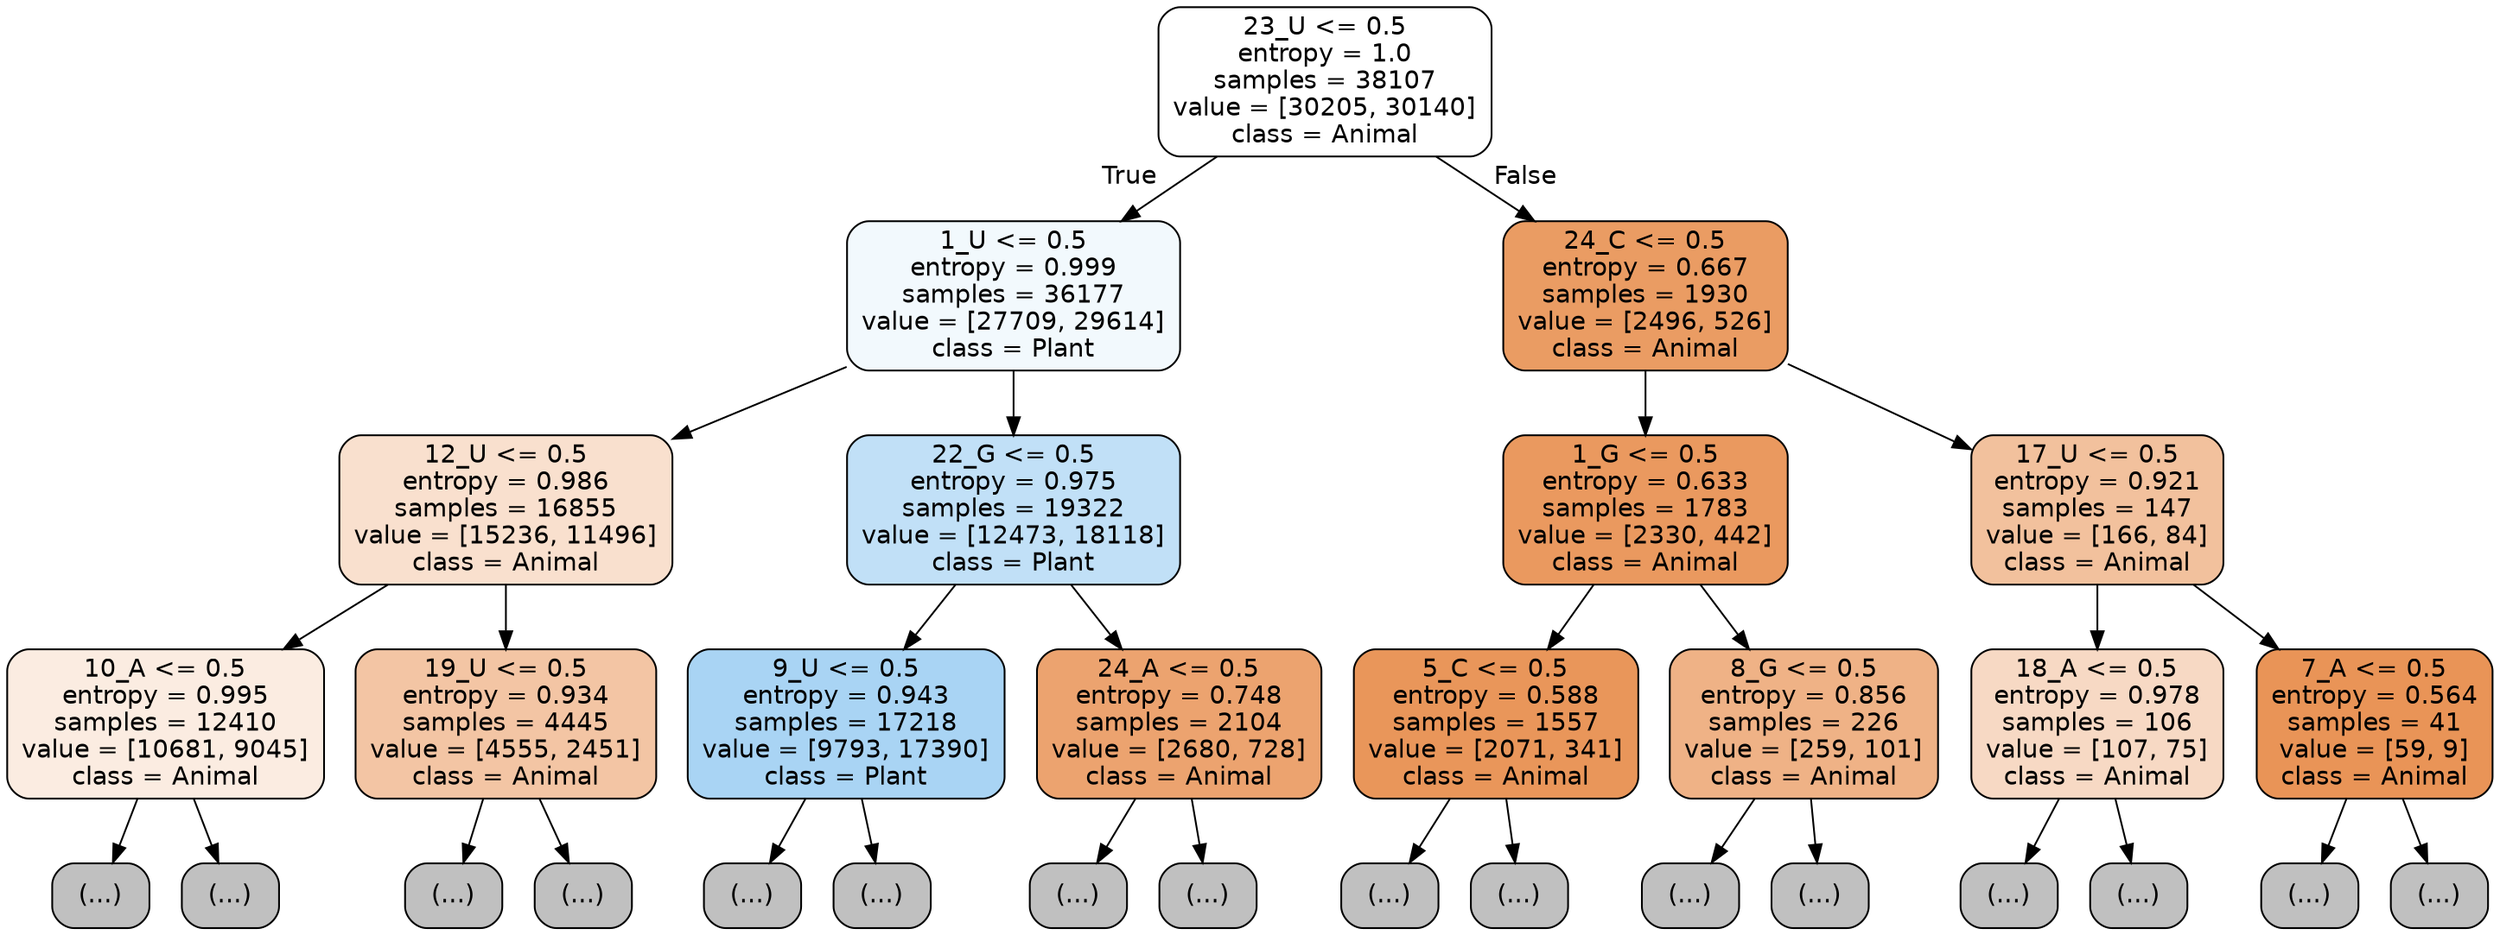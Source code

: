 digraph Tree {
node [shape=box, style="filled, rounded", color="black", fontname="helvetica"] ;
edge [fontname="helvetica"] ;
0 [label="23_U <= 0.5\nentropy = 1.0\nsamples = 38107\nvalue = [30205, 30140]\nclass = Animal", fillcolor="#ffffff"] ;
1 [label="1_U <= 0.5\nentropy = 0.999\nsamples = 36177\nvalue = [27709, 29614]\nclass = Plant", fillcolor="#f2f9fd"] ;
0 -> 1 [labeldistance=2.5, labelangle=45, headlabel="True"] ;
2 [label="12_U <= 0.5\nentropy = 0.986\nsamples = 16855\nvalue = [15236, 11496]\nclass = Animal", fillcolor="#f9e0ce"] ;
1 -> 2 ;
3 [label="10_A <= 0.5\nentropy = 0.995\nsamples = 12410\nvalue = [10681, 9045]\nclass = Animal", fillcolor="#fbece1"] ;
2 -> 3 ;
4 [label="(...)", fillcolor="#C0C0C0"] ;
3 -> 4 ;
4893 [label="(...)", fillcolor="#C0C0C0"] ;
3 -> 4893 ;
6510 [label="19_U <= 0.5\nentropy = 0.934\nsamples = 4445\nvalue = [4555, 2451]\nclass = Animal", fillcolor="#f3c5a4"] ;
2 -> 6510 ;
6511 [label="(...)", fillcolor="#C0C0C0"] ;
6510 -> 6511 ;
8408 [label="(...)", fillcolor="#C0C0C0"] ;
6510 -> 8408 ;
9059 [label="22_G <= 0.5\nentropy = 0.975\nsamples = 19322\nvalue = [12473, 18118]\nclass = Plant", fillcolor="#c1e0f7"] ;
1 -> 9059 ;
9060 [label="9_U <= 0.5\nentropy = 0.943\nsamples = 17218\nvalue = [9793, 17390]\nclass = Plant", fillcolor="#a9d4f4"] ;
9059 -> 9060 ;
9061 [label="(...)", fillcolor="#C0C0C0"] ;
9060 -> 9061 ;
13396 [label="(...)", fillcolor="#C0C0C0"] ;
9060 -> 13396 ;
15307 [label="24_A <= 0.5\nentropy = 0.748\nsamples = 2104\nvalue = [2680, 728]\nclass = Animal", fillcolor="#eca36f"] ;
9059 -> 15307 ;
15308 [label="(...)", fillcolor="#C0C0C0"] ;
15307 -> 15308 ;
16007 [label="(...)", fillcolor="#C0C0C0"] ;
15307 -> 16007 ;
16042 [label="24_C <= 0.5\nentropy = 0.667\nsamples = 1930\nvalue = [2496, 526]\nclass = Animal", fillcolor="#ea9c63"] ;
0 -> 16042 [labeldistance=2.5, labelangle=-45, headlabel="False"] ;
16043 [label="1_G <= 0.5\nentropy = 0.633\nsamples = 1783\nvalue = [2330, 442]\nclass = Animal", fillcolor="#ea995f"] ;
16042 -> 16043 ;
16044 [label="5_C <= 0.5\nentropy = 0.588\nsamples = 1557\nvalue = [2071, 341]\nclass = Animal", fillcolor="#e9965a"] ;
16043 -> 16044 ;
16045 [label="(...)", fillcolor="#C0C0C0"] ;
16044 -> 16045 ;
16442 [label="(...)", fillcolor="#C0C0C0"] ;
16044 -> 16442 ;
16571 [label="8_G <= 0.5\nentropy = 0.856\nsamples = 226\nvalue = [259, 101]\nclass = Animal", fillcolor="#efb286"] ;
16043 -> 16571 ;
16572 [label="(...)", fillcolor="#C0C0C0"] ;
16571 -> 16572 ;
16653 [label="(...)", fillcolor="#C0C0C0"] ;
16571 -> 16653 ;
16674 [label="17_U <= 0.5\nentropy = 0.921\nsamples = 147\nvalue = [166, 84]\nclass = Animal", fillcolor="#f2c19d"] ;
16042 -> 16674 ;
16675 [label="18_A <= 0.5\nentropy = 0.978\nsamples = 106\nvalue = [107, 75]\nclass = Animal", fillcolor="#f7d9c4"] ;
16674 -> 16675 ;
16676 [label="(...)", fillcolor="#C0C0C0"] ;
16675 -> 16676 ;
16727 [label="(...)", fillcolor="#C0C0C0"] ;
16675 -> 16727 ;
16748 [label="7_A <= 0.5\nentropy = 0.564\nsamples = 41\nvalue = [59, 9]\nclass = Animal", fillcolor="#e99457"] ;
16674 -> 16748 ;
16749 [label="(...)", fillcolor="#C0C0C0"] ;
16748 -> 16749 ;
16766 [label="(...)", fillcolor="#C0C0C0"] ;
16748 -> 16766 ;
}
